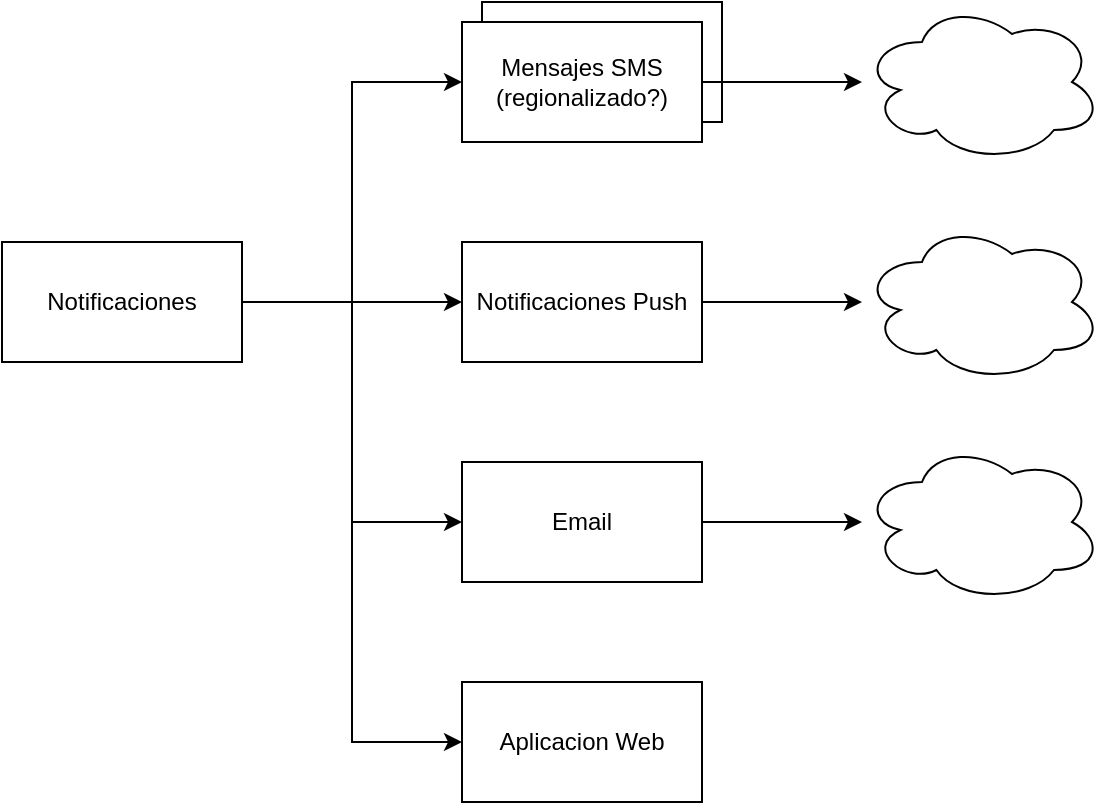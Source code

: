 <mxfile>
    <diagram id="tXHCVXmBKOKR7od5FkUI" name="Page-1">
        <mxGraphModel dx="950" dy="474" grid="1" gridSize="10" guides="1" tooltips="1" connect="1" arrows="1" fold="1" page="1" pageScale="1" pageWidth="850" pageHeight="1100" math="0" shadow="0">
            <root>
                <mxCell id="0"/>
                <mxCell id="1" parent="0"/>
                <mxCell id="_hwlugnaF1YLS35p8kbI-14" value="" style="rounded=0;whiteSpace=wrap;html=1;" parent="1" vertex="1">
                    <mxGeometry x="500" y="130" width="120" height="60" as="geometry"/>
                </mxCell>
                <mxCell id="_hwlugnaF1YLS35p8kbI-5" style="edgeStyle=orthogonalEdgeStyle;rounded=0;orthogonalLoop=1;jettySize=auto;html=1;entryX=0;entryY=0.5;entryDx=0;entryDy=0;" parent="1" source="_hwlugnaF1YLS35p8kbI-1" target="_hwlugnaF1YLS35p8kbI-2" edge="1">
                    <mxGeometry relative="1" as="geometry"/>
                </mxCell>
                <mxCell id="_hwlugnaF1YLS35p8kbI-6" style="edgeStyle=orthogonalEdgeStyle;rounded=0;orthogonalLoop=1;jettySize=auto;html=1;" parent="1" source="_hwlugnaF1YLS35p8kbI-1" target="_hwlugnaF1YLS35p8kbI-3" edge="1">
                    <mxGeometry relative="1" as="geometry"/>
                </mxCell>
                <mxCell id="_hwlugnaF1YLS35p8kbI-7" style="edgeStyle=orthogonalEdgeStyle;rounded=0;orthogonalLoop=1;jettySize=auto;html=1;entryX=0;entryY=0.5;entryDx=0;entryDy=0;" parent="1" source="_hwlugnaF1YLS35p8kbI-1" target="_hwlugnaF1YLS35p8kbI-4" edge="1">
                    <mxGeometry relative="1" as="geometry"/>
                </mxCell>
                <mxCell id="_hwlugnaF1YLS35p8kbI-16" style="edgeStyle=orthogonalEdgeStyle;rounded=0;orthogonalLoop=1;jettySize=auto;html=1;entryX=0;entryY=0.5;entryDx=0;entryDy=0;" parent="1" source="_hwlugnaF1YLS35p8kbI-1" target="_hwlugnaF1YLS35p8kbI-15" edge="1">
                    <mxGeometry relative="1" as="geometry"/>
                </mxCell>
                <mxCell id="_hwlugnaF1YLS35p8kbI-1" value="Notificaciones&lt;br&gt;" style="rounded=0;whiteSpace=wrap;html=1;" parent="1" vertex="1">
                    <mxGeometry x="260" y="250" width="120" height="60" as="geometry"/>
                </mxCell>
                <mxCell id="_hwlugnaF1YLS35p8kbI-13" style="edgeStyle=orthogonalEdgeStyle;rounded=0;orthogonalLoop=1;jettySize=auto;html=1;" parent="1" source="_hwlugnaF1YLS35p8kbI-2" edge="1">
                    <mxGeometry relative="1" as="geometry">
                        <mxPoint x="690" y="170" as="targetPoint"/>
                    </mxGeometry>
                </mxCell>
                <mxCell id="_hwlugnaF1YLS35p8kbI-2" value="Mensajes SMS&lt;br&gt;(regionalizado?)" style="rounded=0;whiteSpace=wrap;html=1;" parent="1" vertex="1">
                    <mxGeometry x="490" y="140" width="120" height="60" as="geometry"/>
                </mxCell>
                <mxCell id="_hwlugnaF1YLS35p8kbI-3" value="Notificaciones Push" style="rounded=0;whiteSpace=wrap;html=1;" parent="1" vertex="1">
                    <mxGeometry x="490" y="250" width="120" height="60" as="geometry"/>
                </mxCell>
                <mxCell id="_hwlugnaF1YLS35p8kbI-8" style="edgeStyle=orthogonalEdgeStyle;rounded=0;orthogonalLoop=1;jettySize=auto;html=1;" parent="1" source="_hwlugnaF1YLS35p8kbI-4" edge="1">
                    <mxGeometry relative="1" as="geometry">
                        <mxPoint x="690" y="390" as="targetPoint"/>
                    </mxGeometry>
                </mxCell>
                <mxCell id="_hwlugnaF1YLS35p8kbI-4" value="Email" style="rounded=0;whiteSpace=wrap;html=1;" parent="1" vertex="1">
                    <mxGeometry x="490" y="360" width="120" height="60" as="geometry"/>
                </mxCell>
                <mxCell id="_hwlugnaF1YLS35p8kbI-9" value="" style="ellipse;shape=cloud;whiteSpace=wrap;html=1;" parent="1" vertex="1">
                    <mxGeometry x="690" y="350" width="120" height="80" as="geometry"/>
                </mxCell>
                <mxCell id="_hwlugnaF1YLS35p8kbI-10" value="" style="endArrow=classic;html=1;rounded=0;exitX=1;exitY=0.5;exitDx=0;exitDy=0;" parent="1" source="_hwlugnaF1YLS35p8kbI-3" edge="1">
                    <mxGeometry width="50" height="50" relative="1" as="geometry">
                        <mxPoint x="640" y="310" as="sourcePoint"/>
                        <mxPoint x="690" y="280" as="targetPoint"/>
                        <Array as="points">
                            <mxPoint x="660" y="280"/>
                        </Array>
                    </mxGeometry>
                </mxCell>
                <mxCell id="_hwlugnaF1YLS35p8kbI-11" value="" style="ellipse;shape=cloud;whiteSpace=wrap;html=1;" parent="1" vertex="1">
                    <mxGeometry x="690" y="240" width="120" height="80" as="geometry"/>
                </mxCell>
                <mxCell id="_hwlugnaF1YLS35p8kbI-12" value="" style="ellipse;shape=cloud;whiteSpace=wrap;html=1;" parent="1" vertex="1">
                    <mxGeometry x="690" y="130" width="120" height="80" as="geometry"/>
                </mxCell>
                <mxCell id="_hwlugnaF1YLS35p8kbI-15" value="Aplicacion Web" style="rounded=0;whiteSpace=wrap;html=1;" parent="1" vertex="1">
                    <mxGeometry x="490" y="470" width="120" height="60" as="geometry"/>
                </mxCell>
            </root>
        </mxGraphModel>
    </diagram>
</mxfile>